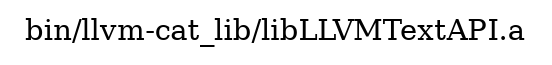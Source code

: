 digraph "bin/llvm-cat_lib/libLLVMTextAPI.a" {
	label="bin/llvm-cat_lib/libLLVMTextAPI.a";
	rankdir=LR;

}
